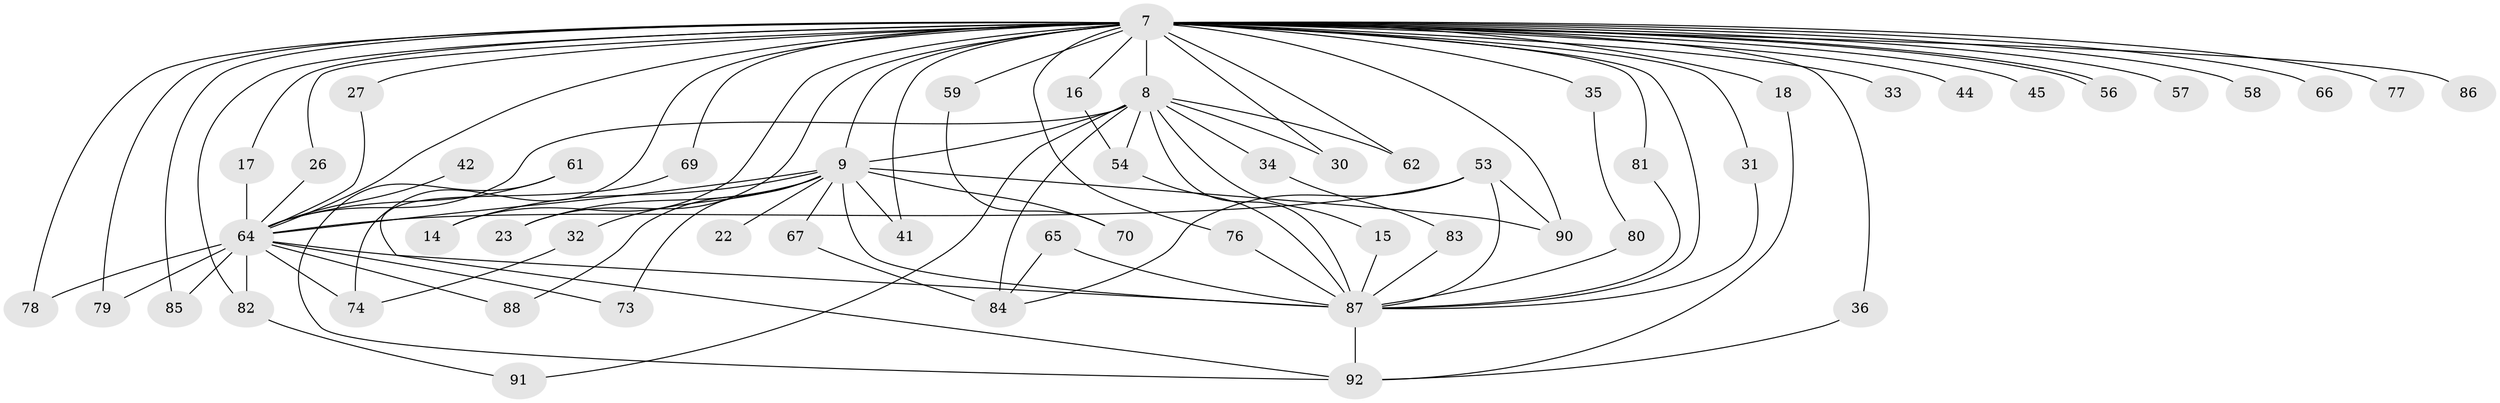 // original degree distribution, {29: 0.010869565217391304, 21: 0.010869565217391304, 35: 0.010869565217391304, 17: 0.021739130434782608, 13: 0.010869565217391304, 25: 0.010869565217391304, 16: 0.021739130434782608, 18: 0.010869565217391304, 3: 0.22826086956521738, 5: 0.043478260869565216, 2: 0.5543478260869565, 4: 0.05434782608695652, 6: 0.010869565217391304}
// Generated by graph-tools (version 1.1) at 2025/49/03/04/25 21:49:22]
// undirected, 55 vertices, 97 edges
graph export_dot {
graph [start="1"]
  node [color=gray90,style=filled];
  7 [super="+1+3"];
  8 [super="+6"];
  9 [super="+5"];
  14;
  15;
  16;
  17;
  18;
  22;
  23 [super="+11"];
  26;
  27;
  30;
  31;
  32;
  33;
  34;
  35;
  36;
  41;
  42;
  44;
  45;
  53 [super="+13"];
  54 [super="+49"];
  56;
  57;
  58;
  59 [super="+38"];
  61 [super="+51"];
  62 [super="+37"];
  64 [super="+21+40+50+10"];
  65;
  66;
  67;
  69;
  70;
  73;
  74 [super="+71"];
  76 [super="+55"];
  77;
  78;
  79;
  80;
  81 [super="+72"];
  82 [super="+48+39"];
  83;
  84 [super="+43"];
  85 [super="+46"];
  86;
  87 [super="+47+68"];
  88;
  90 [super="+24+89"];
  91;
  92 [super="+28"];
  7 -- 8 [weight=6];
  7 -- 9 [weight=6];
  7 -- 16 [weight=2];
  7 -- 35 [weight=2];
  7 -- 41;
  7 -- 44 [weight=2];
  7 -- 45 [weight=2];
  7 -- 56;
  7 -- 56;
  7 -- 66 [weight=2];
  7 -- 79;
  7 -- 90 [weight=6];
  7 -- 17;
  7 -- 18 [weight=2];
  7 -- 86 [weight=2];
  7 -- 23 [weight=2];
  7 -- 27;
  7 -- 31;
  7 -- 33 [weight=2];
  7 -- 57 [weight=2];
  7 -- 58 [weight=2];
  7 -- 62 [weight=2];
  7 -- 85;
  7 -- 76;
  7 -- 69;
  7 -- 77;
  7 -- 14;
  7 -- 78;
  7 -- 26;
  7 -- 30;
  7 -- 36;
  7 -- 59 [weight=2];
  7 -- 64 [weight=10];
  7 -- 87 [weight=5];
  7 -- 74;
  7 -- 82 [weight=3];
  7 -- 81;
  8 -- 9 [weight=4];
  8 -- 15;
  8 -- 30;
  8 -- 34 [weight=2];
  8 -- 84 [weight=2];
  8 -- 91;
  8 -- 62;
  8 -- 64 [weight=5];
  8 -- 87 [weight=3];
  8 -- 54;
  9 -- 14;
  9 -- 32 [weight=2];
  9 -- 41;
  9 -- 67;
  9 -- 73;
  9 -- 64 [weight=6];
  9 -- 70;
  9 -- 22;
  9 -- 88;
  9 -- 90 [weight=2];
  9 -- 23;
  9 -- 87 [weight=2];
  15 -- 87;
  16 -- 54;
  17 -- 64;
  18 -- 92;
  26 -- 64;
  27 -- 64;
  31 -- 87;
  32 -- 74;
  34 -- 83;
  35 -- 80;
  36 -- 92;
  42 -- 64 [weight=2];
  53 -- 84;
  53 -- 64;
  53 -- 87 [weight=2];
  53 -- 90;
  54 -- 87;
  59 -- 70;
  61 -- 92;
  61 -- 64 [weight=2];
  64 -- 73;
  64 -- 78;
  64 -- 79;
  64 -- 85 [weight=2];
  64 -- 87 [weight=3];
  64 -- 88;
  64 -- 74;
  64 -- 82;
  65 -- 84;
  65 -- 87;
  67 -- 84;
  69 -- 92;
  76 -- 87 [weight=2];
  80 -- 87;
  81 -- 87;
  82 -- 91;
  83 -- 87;
  87 -- 92 [weight=2];
}
